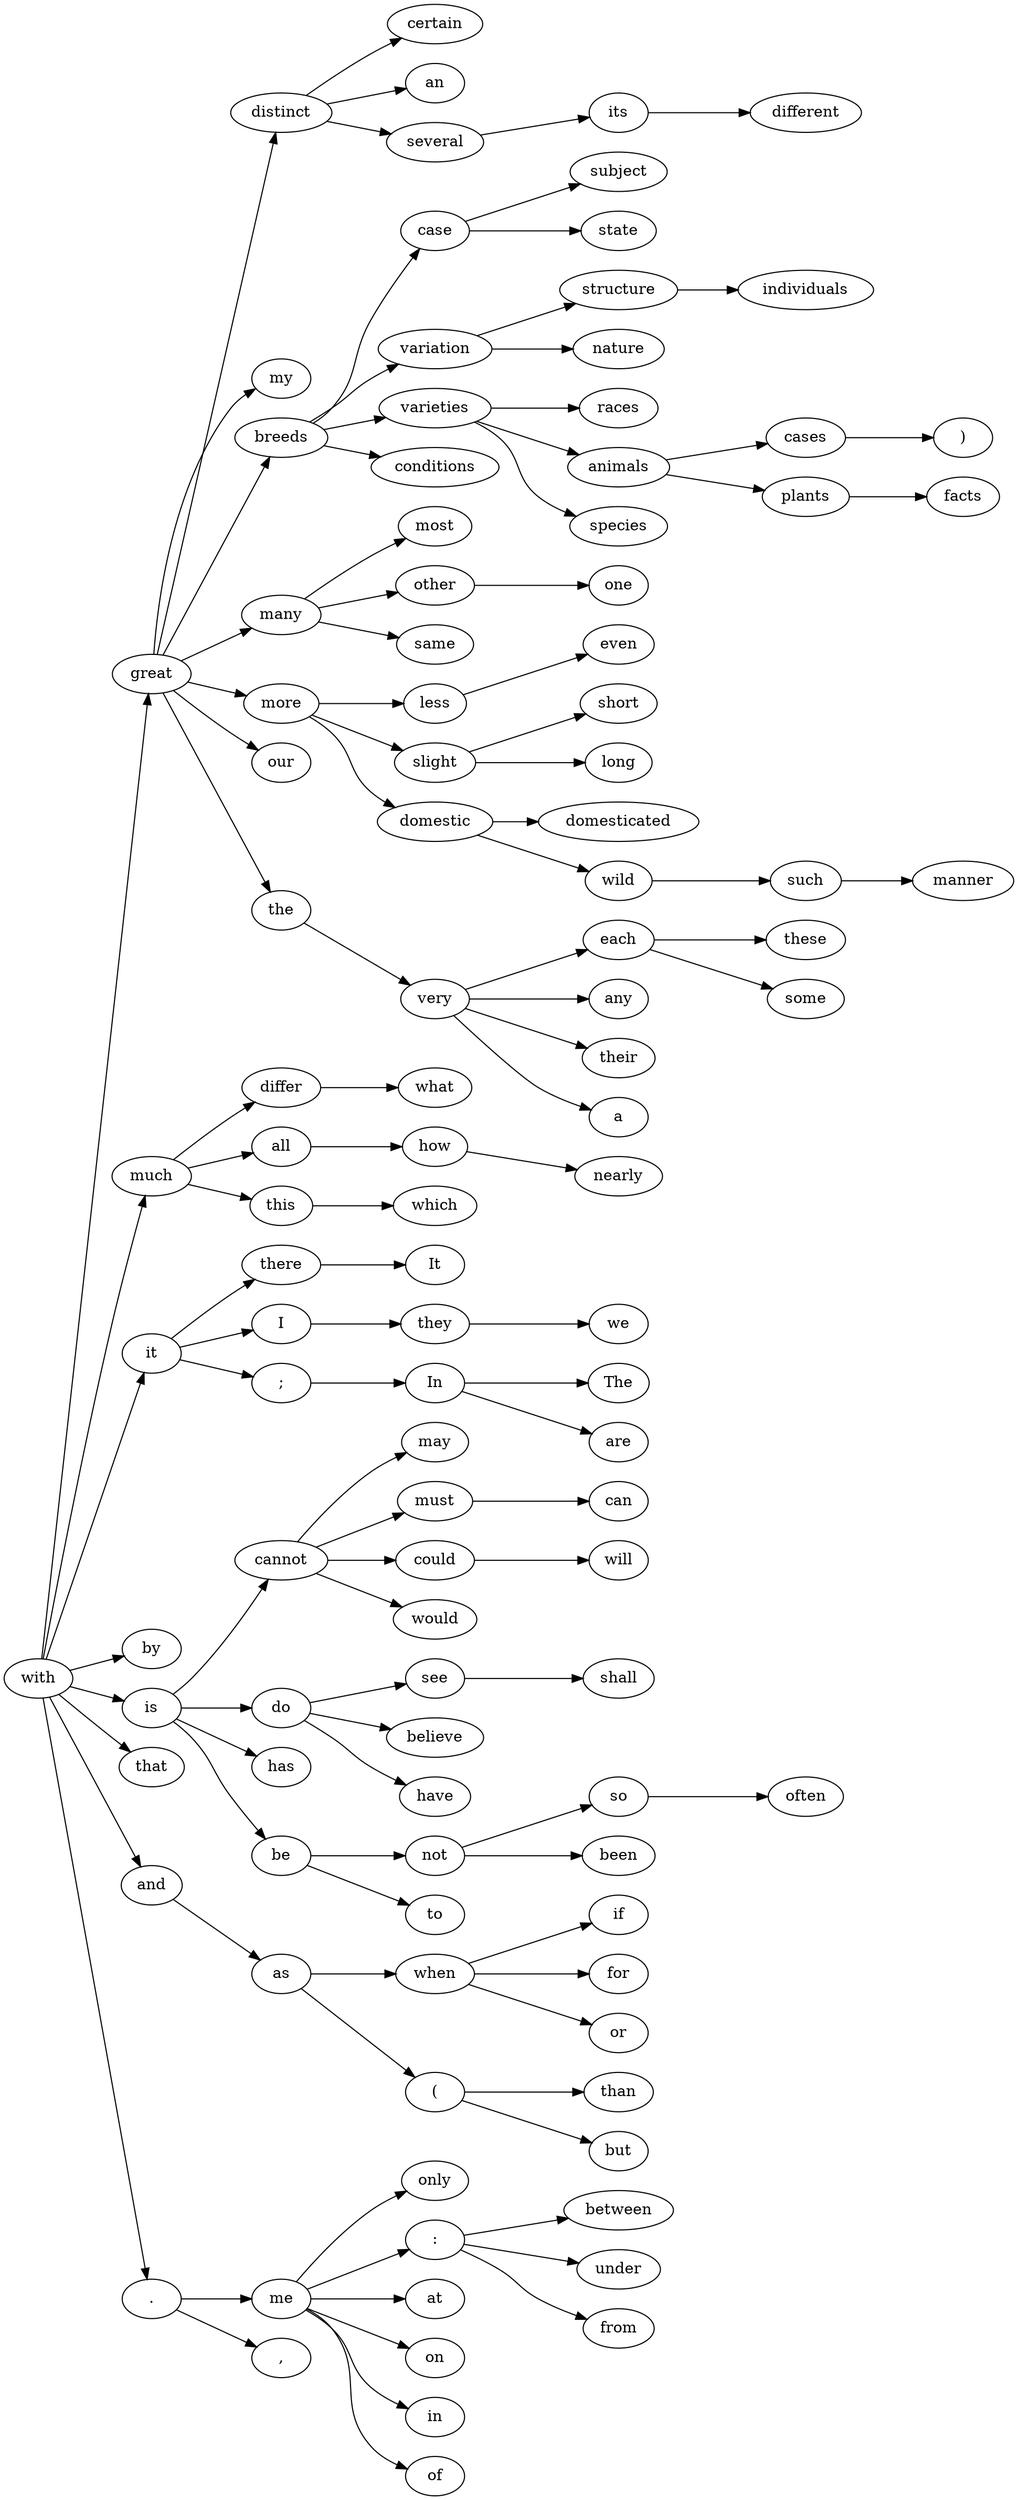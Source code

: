 digraph "English words" {
	rankdir=LR
	case [label=case]
	subject [label=subject]
	case -> subject
	cannot [label=cannot]
	may [label=may]
	cannot -> may
	structure [label=structure]
	individuals [label=individuals]
	structure -> individuals
	there [label=there]
	It [label=It]
	there -> It
	less [label=less]
	even [label=even]
	less -> even
	variation [label=variation]
	nature [label=nature]
	variation -> nature
	see [label=see]
	shall [label=shall]
	see -> shall
	slight [label=slight]
	short [label=short]
	slight -> short
	distinct [label=distinct]
	certain [label=certain]
	distinct -> certain
	such [label=such]
	manner [label=manner]
	such -> manner
	must [label=must]
	can [label=can]
	must -> can
	case [label=case]
	state [label=state]
	case -> state
	differ [label=differ]
	what [label=what]
	differ -> what
	cases [label=cases]
	")" [label=")"]
	cases -> ")"
	me [label=me]
	only [label=only]
	me -> only
	how [label=how]
	nearly [label=nearly]
	how -> nearly
	domestic [label=domestic]
	domesticated [label=domesticated]
	domestic -> domesticated
	varieties [label=varieties]
	races [label=races]
	varieties -> races
	when [label=when]
	if [label=if]
	when -> if
	"(" [label="("]
	than [label=than]
	"(" -> than
	do [label=do]
	believe [label=believe]
	do -> believe
	great [label=great]
	my [label=my]
	great -> my
	could [label=could]
	will [label=will]
	could -> will
	variation [label=variation]
	structure [label=structure]
	variation -> structure
	plants [label=plants]
	facts [label=facts]
	plants -> facts
	<colon> [label=":"]
	between [label=between]
	<colon> -> between
	its [label=its]
	different [label=different]
	its -> different
	In [label=In]
	The [label=The]
	In -> The
	breeds [label=breeds]
	conditions [label=conditions]
	breeds -> conditions
	slight [label=slight]
	long [label=long]
	slight -> long
	each [label=each]
	these [label=these]
	each -> these
	cannot [label=cannot]
	would [label=would]
	cannot -> would
	very [label=very]
	any [label=any]
	very -> any
	many [label=many]
	most [label=most]
	many -> most
	so [label=so]
	often [label=often]
	so -> often
	they [label=they]
	we [label=we]
	they -> we
	much [label=much]
	differ [label=differ]
	much -> differ
	do [label=do]
	see [label=see]
	do -> see
	more [label=more]
	less [label=less]
	more -> less
	it [label=it]
	there [label=there]
	it -> there
	animals [label=animals]
	cases [label=cases]
	animals -> cases
	distinct [label=distinct]
	an [label=an]
	distinct -> an
	cannot [label=cannot]
	must [label=must]
	cannot -> must
	wild [label=wild]
	such [label=such]
	wild -> such
	all [label=all]
	how [label=how]
	all -> how
	"(" [label="("]
	but [label=but]
	"(" -> but
	breeds [label=breeds]
	case [label=case]
	breeds -> case
	other [label=other]
	one [label=one]
	other -> one
	great [label=great]
	our [label=our]
	great -> our
	me [label=me]
	at [label=at]
	me -> at
	each [label=each]
	some [label=some]
	each -> some
	several [label=several]
	its [label=its]
	several -> its
	varieties [label=varieties]
	species [label=species]
	varieties -> species
	<colon> [label=":"]
	under [label=under]
	<colon> -> under
	when [label=when]
	for [label=for]
	when -> for
	very [label=very]
	their [label=their]
	very -> their
	animals [label=animals]
	plants [label=plants]
	animals -> plants
	domestic [label=domestic]
	wild [label=wild]
	domestic -> wild
	many [label=many]
	same [label=same]
	many -> same
	cannot [label=cannot]
	could [label=could]
	cannot -> could
	with [label=with]
	by [label=by]
	with -> by
	not [label=not]
	so [label=so]
	not -> so
	breeds [label=breeds]
	variation [label=variation]
	breeds -> variation
	I [label=I]
	they [label=they]
	I -> they
	more [label=more]
	slight [label=slight]
	more -> slight
	much [label=much]
	all [label=all]
	much -> all
	distinct [label=distinct]
	several [label=several]
	distinct -> several
	is [label=is]
	has [label=has]
	is -> has
	this [label=this]
	which [label=which]
	this -> which
	as [label=as]
	"(" [label="("]
	as -> "("
	me [label=me]
	on [label=on]
	me -> on
	varieties [label=varieties]
	animals [label=animals]
	varieties -> animals
	do [label=do]
	have [label=have]
	do -> have
	not [label=not]
	been [label=been]
	not -> been
	very [label=very]
	each [label=each]
	very -> each
	many [label=many]
	other [label=other]
	many -> other
	<colon> [label=":"]
	from [label=from]
	<colon> -> from
	it [label=it]
	I [label=I]
	it -> I
	when [label=when]
	or [label=or]
	when -> or
	great [label=great]
	distinct [label=distinct]
	great -> distinct
	In [label=In]
	are [label=are]
	In -> are
	more [label=more]
	domestic [label=domestic]
	more -> domestic
	breeds [label=breeds]
	varieties [label=varieties]
	breeds -> varieties
	is [label=is]
	do [label=do]
	is -> do
	very [label=very]
	a [label=a]
	very -> a
	as [label=as]
	when [label=when]
	as -> when
	much [label=much]
	this [label=this]
	much -> this
	with [label=with]
	that [label=that]
	with -> that
	be [label=be]
	not [label=not]
	be -> not
	me [label=me]
	<colon> [label=":"]
	me -> <colon>
	is [label=is]
	cannot [label=cannot]
	is -> cannot
	great [label=great]
	many [label=many]
	great -> many
	";" [label=";"]
	In [label=In]
	";" -> In
	me [label=me]
	in [label=in]
	me -> in
	with [label=with]
	much [label=much]
	with -> much
	and [label=and]
	as [label=as]
	and -> as
	great [label=great]
	more [label=more]
	great -> more
	be [label=be]
	to [label=to]
	be -> to
	the [label=the]
	very [label=very]
	the -> very
	it [label=it]
	";" [label=";"]
	it -> ";"
	me [label=me]
	of [label=of]
	me -> of
	great [label=great]
	breeds [label=breeds]
	great -> breeds
	is [label=is]
	be [label=be]
	is -> be
	with [label=with]
	and [label=and]
	with -> and
	"." [label="."]
	"," [label=","]
	"." -> ","
	with [label=with]
	it [label=it]
	with -> it
	great [label=great]
	the [label=the]
	great -> the
	with [label=with]
	is [label=is]
	with -> is
	"." [label="."]
	me [label=me]
	"." -> me
	with [label=with]
	great [label=great]
	with -> great
	with [label=with]
	"." [label="."]
	with -> "."
}
